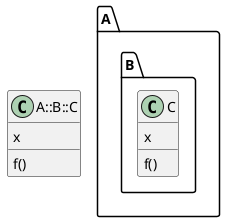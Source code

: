 {
  "sha1": "2owft6o4gczltzw50qcippdxofz8m2q",
  "insertion": {
    "when": "2024-05-30T20:48:20.062Z",
    "user": "plantuml@gmail.com"
  }
}
@startuml
class "A::B::C" {
    f()
    x
}

class "A.B.C" {
    f()
    x
}

@enduml
